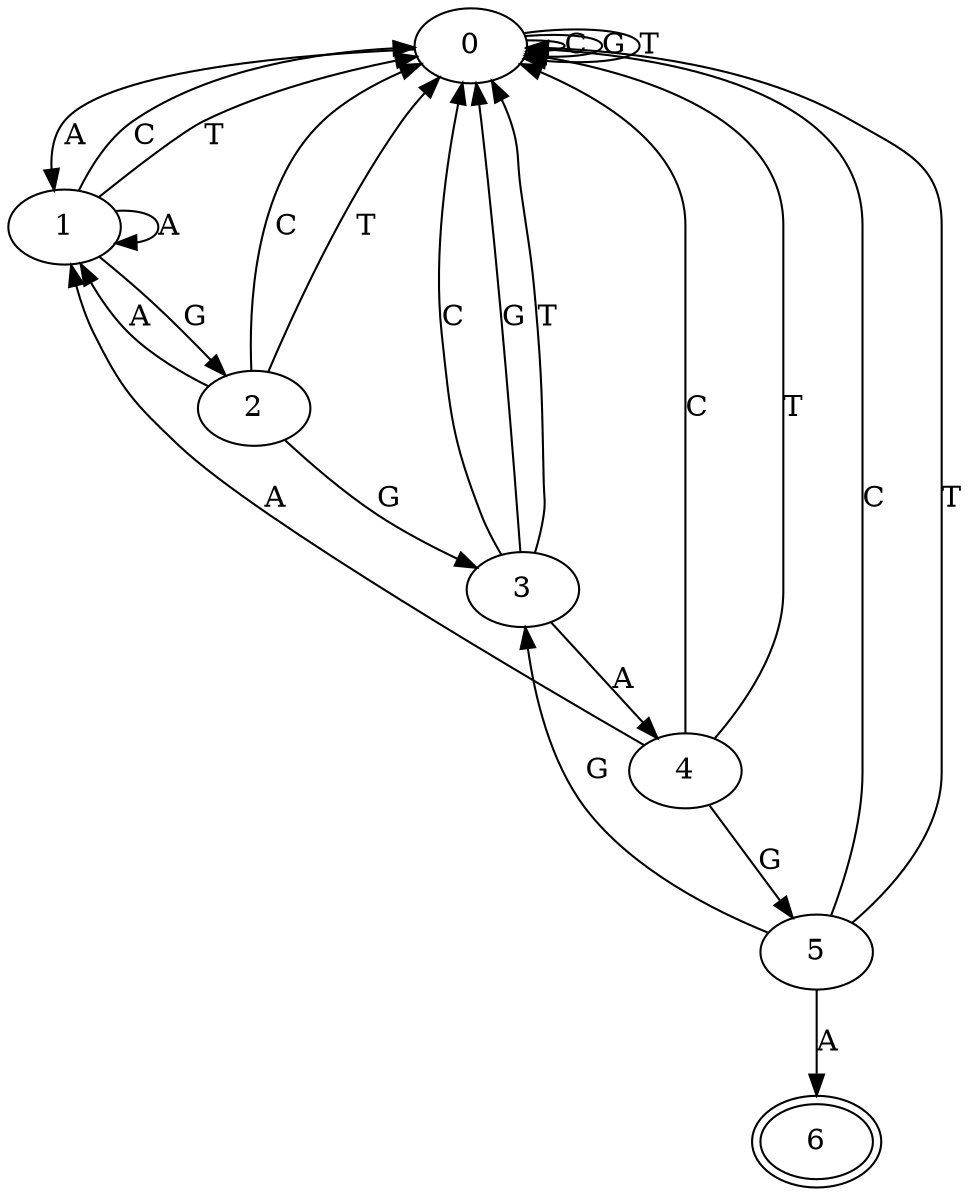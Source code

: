 digraph dfa {
	0 -> 1 [label = "A"]
	1 -> 2 [label = "G"]
	2 -> 3 [label = "G"]
	3 -> 4 [label = "A"]
	4 -> 5 [label = "G"]
	5 -> 6 [label = "A"]
	0 -> 0 [label = "C"]
	0 -> 0 [label = "G"]
	0 -> 0 [label = "T"]
	1 -> 1 [label = "A"]
	1 -> 0 [label = "C"]
	1 -> 0 [label = "T"]
	2 -> 1 [label = "A"]
	2 -> 0 [label = "C"]
	2 -> 0 [label = "T"]
	3 -> 0 [label = "C"]
	3 -> 0 [label = "G"]
	3 -> 0 [label = "T"]
	4 -> 1 [label = "A"]
	4 -> 0 [label = "C"]
	4 -> 0 [label = "T"]
	5 -> 0 [label = "C"]
	5 -> 3 [label = "G"]
	5 -> 0 [label = "T"]
	6[peripheries = 2]
}